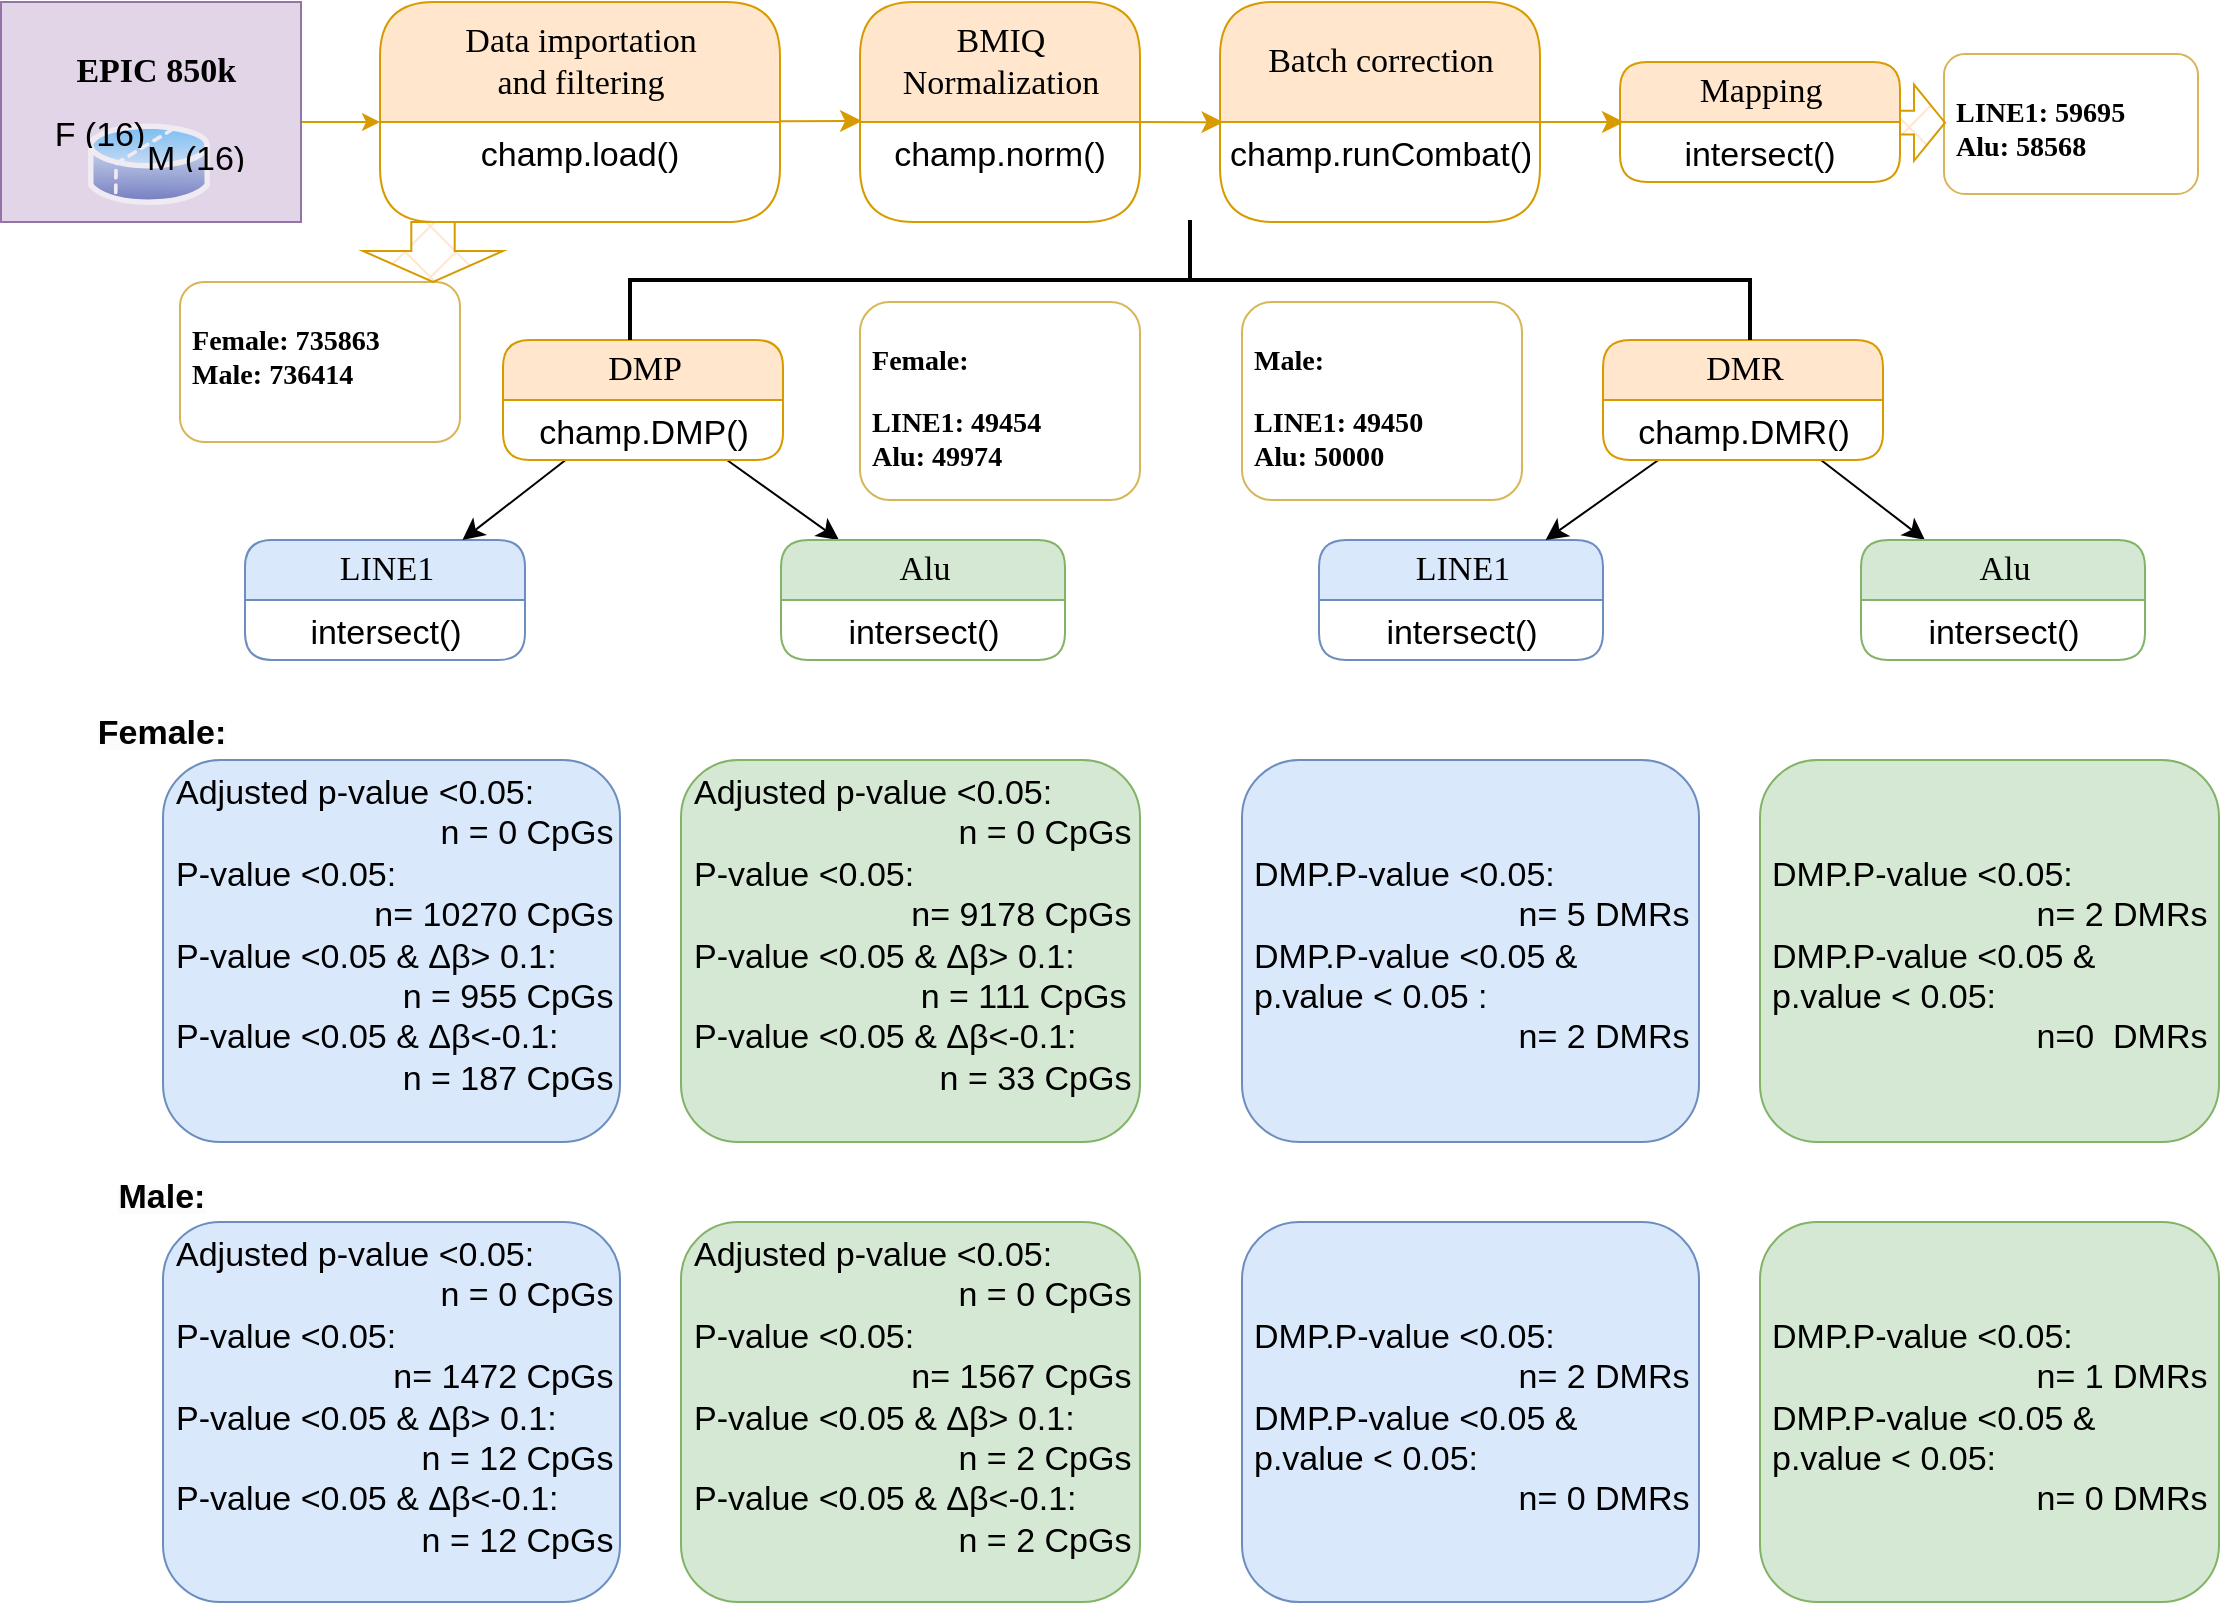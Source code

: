 <mxfile version="22.1.11" type="github">
  <diagram name="Page-1" id="52a04d89-c75d-2922-d76d-85b35f80e030">
    <mxGraphModel dx="1687" dy="868" grid="1" gridSize="10" guides="1" tooltips="1" connect="1" arrows="1" fold="1" page="1" pageScale="1" pageWidth="1169" pageHeight="827" background="none" math="0" shadow="0">
      <root>
        <mxCell id="0" />
        <mxCell id="1" parent="0" />
        <mxCell id="PiLLIViu-KGksXQ55iEi-2" style="edgeStyle=orthogonalEdgeStyle;rounded=0;orthogonalLoop=1;jettySize=auto;html=1;exitX=1;exitY=0.5;exitDx=0;exitDy=0;entryX=0;entryY=0.5;entryDx=0;entryDy=0;fillColor=#ffe6cc;strokeColor=#d79b00;" edge="1" parent="1">
          <mxGeometry relative="1" as="geometry">
            <mxPoint x="168.5" y="70" as="sourcePoint" />
            <mxPoint x="208" y="70" as="targetPoint" />
          </mxGeometry>
        </mxCell>
        <mxCell id="17472293e6e8944d-30" value="&lt;b style=&quot;font-size: 17px;&quot;&gt;&amp;nbsp;EPIC 850k&lt;br&gt;&lt;br&gt;&lt;br&gt;&lt;/b&gt;" style="whiteSpace=wrap;html=1;rounded=0;shadow=0;comic=0;labelBackgroundColor=none;strokeWidth=1;fontFamily=Verdana;fontSize=12;align=center;fillColor=#e1d5e7;strokeColor=#9673a6;" parent="1" vertex="1">
          <mxGeometry x="18.5" y="10" width="150" height="110" as="geometry" />
        </mxCell>
        <mxCell id="1fdf3b25b50cf41e-1" value="&lt;font style=&quot;font-size: 17px;&quot;&gt;Data importation &lt;br&gt;and filtering&lt;/font&gt;" style="swimlane;html=1;fontStyle=0;childLayout=stackLayout;horizontal=1;startSize=60;fillColor=#ffe6cc;horizontalStack=0;resizeParent=1;resizeLast=0;collapsible=1;marginBottom=0;swimlaneFillColor=#ffffff;align=center;rounded=1;shadow=0;comic=0;labelBackgroundColor=none;strokeWidth=1;fontFamily=Verdana;fontSize=12;strokeColor=#d79b00;" parent="1" vertex="1">
          <mxGeometry x="208" y="10" width="200" height="110" as="geometry">
            <mxRectangle x="210" y="40" width="220" height="30" as="alternateBounds" />
          </mxGeometry>
        </mxCell>
        <mxCell id="1fdf3b25b50cf41e-2" value="&lt;font style=&quot;font-size: 17px;&quot;&gt;champ.load()&lt;/font&gt;" style="text;html=1;spacingLeft=4;spacingRight=4;whiteSpace=wrap;overflow=hidden;rotatable=0;points=[[0,0.5],[1,0.5]];portConstraint=eastwest;align=center;rounded=1;" parent="1fdf3b25b50cf41e-1" vertex="1">
          <mxGeometry y="60" width="200" height="40" as="geometry" />
        </mxCell>
        <mxCell id="1fdf3b25b50cf41e-7" value="&lt;font style=&quot;font-size: 17px;&quot;&gt;BMIQ &lt;br&gt;Normalization&lt;/font&gt;" style="swimlane;html=1;fontStyle=0;childLayout=stackLayout;horizontal=1;startSize=60;fillColor=#ffe6cc;horizontalStack=0;resizeParent=1;resizeLast=0;collapsible=1;marginBottom=0;swimlaneFillColor=#ffffff;align=center;rounded=1;shadow=0;comic=0;labelBackgroundColor=none;strokeWidth=1;fontFamily=Verdana;fontSize=12;strokeColor=#d79b00;" parent="1" vertex="1">
          <mxGeometry x="448" y="10" width="140" height="110" as="geometry" />
        </mxCell>
        <mxCell id="1fdf3b25b50cf41e-8" value="&lt;font style=&quot;font-size: 17px;&quot;&gt;champ.norm()&lt;/font&gt;" style="text;html=1;spacingLeft=4;spacingRight=4;whiteSpace=wrap;overflow=hidden;rotatable=0;points=[[0,0.5],[1,0.5]];portConstraint=eastwest;align=center;rounded=1;" parent="1fdf3b25b50cf41e-7" vertex="1">
          <mxGeometry y="60" width="140" height="40" as="geometry" />
        </mxCell>
        <mxCell id="1fdf3b25b50cf41e-9" value="&lt;font style=&quot;font-size: 17px;&quot;&gt;Mapping&lt;/font&gt;" style="swimlane;html=1;fontStyle=0;childLayout=stackLayout;horizontal=1;startSize=30;fillColor=#ffe6cc;horizontalStack=0;resizeParent=1;resizeLast=0;collapsible=1;marginBottom=0;swimlaneFillColor=#ffffff;align=center;rounded=1;shadow=0;comic=0;labelBackgroundColor=none;strokeWidth=1;fontFamily=Verdana;fontSize=12;strokeColor=#d79b00;" parent="1" vertex="1">
          <mxGeometry x="828" y="40" width="140" height="60" as="geometry" />
        </mxCell>
        <mxCell id="1fdf3b25b50cf41e-10" value="&lt;font style=&quot;font-size: 17px;&quot;&gt;intersect()&lt;/font&gt;" style="text;html=1;spacingLeft=4;spacingRight=4;whiteSpace=wrap;overflow=hidden;rotatable=0;points=[[0,0.5],[1,0.5]];portConstraint=eastwest;align=center;rounded=1;" parent="1fdf3b25b50cf41e-9" vertex="1">
          <mxGeometry y="30" width="140" height="30" as="geometry" />
        </mxCell>
        <mxCell id="1fdf3b25b50cf41e-17" value="&lt;font style=&quot;font-size: 17px;&quot;&gt;LINE1&lt;/font&gt;" style="swimlane;html=1;fontStyle=0;childLayout=stackLayout;horizontal=1;startSize=30;fillColor=#dae8fc;horizontalStack=0;resizeParent=1;resizeLast=0;collapsible=1;marginBottom=0;swimlaneFillColor=#ffffff;align=center;rounded=1;shadow=0;comic=0;labelBackgroundColor=none;strokeWidth=1;fontFamily=Verdana;fontSize=12;strokeColor=#6c8ebf;" parent="1" vertex="1">
          <mxGeometry x="140.5" y="279" width="140" height="60" as="geometry" />
        </mxCell>
        <mxCell id="4qwCoFZ07J---frFrzl5-16" value="&lt;font style=&quot;font-size: 17px;&quot;&gt;intersect()&lt;/font&gt;" style="text;html=1;strokeColor=none;fillColor=none;spacingLeft=4;spacingRight=4;whiteSpace=wrap;overflow=hidden;rotatable=0;points=[[0,0.5],[1,0.5]];portConstraint=eastwest;align=center;" parent="1fdf3b25b50cf41e-17" vertex="1">
          <mxGeometry y="30" width="140" height="30" as="geometry" />
        </mxCell>
        <mxCell id="1fdf3b25b50cf41e-44" style="edgeStyle=none;html=1;labelBackgroundColor=none;startFill=0;startSize=8;endFill=1;endSize=8;fontFamily=Verdana;fontSize=12;" parent="1" source="1fdf3b25b50cf41e-19" target="1fdf3b25b50cf41e-21" edge="1">
          <mxGeometry relative="1" as="geometry" />
        </mxCell>
        <mxCell id="1fdf3b25b50cf41e-48" style="edgeStyle=none;html=1;labelBackgroundColor=none;startFill=0;startSize=8;endFill=1;endSize=8;fontFamily=Verdana;fontSize=12;" parent="1" source="1fdf3b25b50cf41e-19" target="1fdf3b25b50cf41e-17" edge="1">
          <mxGeometry relative="1" as="geometry" />
        </mxCell>
        <mxCell id="1fdf3b25b50cf41e-19" value="&lt;font style=&quot;font-size: 17px;&quot;&gt;DMP&lt;/font&gt;" style="swimlane;html=1;fontStyle=0;childLayout=stackLayout;horizontal=1;startSize=30;fillColor=#ffe6cc;horizontalStack=0;resizeParent=1;resizeLast=0;collapsible=1;marginBottom=0;swimlaneFillColor=#ffffff;align=center;rounded=1;shadow=0;comic=0;labelBackgroundColor=none;strokeWidth=1;fontFamily=Verdana;fontSize=12;strokeColor=#d79b00;" parent="1" vertex="1">
          <mxGeometry x="269.5" y="179" width="140" height="60" as="geometry" />
        </mxCell>
        <mxCell id="1fdf3b25b50cf41e-20" value="&lt;font style=&quot;font-size: 17px;&quot;&gt;champ.DMP()&lt;/font&gt;" style="text;html=1;spacingLeft=4;spacingRight=4;whiteSpace=wrap;overflow=hidden;rotatable=0;points=[[0,0.5],[1,0.5]];portConstraint=eastwest;align=center;rounded=1;" parent="1fdf3b25b50cf41e-19" vertex="1">
          <mxGeometry y="30" width="140" height="30" as="geometry" />
        </mxCell>
        <mxCell id="1fdf3b25b50cf41e-21" value="&lt;font style=&quot;font-size: 17px;&quot;&gt;Alu&lt;/font&gt;" style="swimlane;html=1;fontStyle=0;childLayout=stackLayout;horizontal=1;startSize=30;fillColor=#d5e8d4;horizontalStack=0;resizeParent=1;resizeLast=0;collapsible=1;marginBottom=0;swimlaneFillColor=#ffffff;align=center;rounded=1;shadow=0;comic=0;labelBackgroundColor=none;strokeWidth=1;fontFamily=Verdana;fontSize=12;strokeColor=#82b366;" parent="1" vertex="1">
          <mxGeometry x="408.5" y="279" width="142" height="60" as="geometry" />
        </mxCell>
        <mxCell id="4qwCoFZ07J---frFrzl5-17" value="&lt;font style=&quot;font-size: 17px;&quot;&gt;intersect()&lt;/font&gt;" style="text;html=1;strokeColor=none;fillColor=none;spacingLeft=4;spacingRight=4;whiteSpace=wrap;overflow=hidden;rotatable=0;points=[[0,0.5],[1,0.5]];portConstraint=eastwest;align=center;" parent="1fdf3b25b50cf41e-21" vertex="1">
          <mxGeometry y="30" width="142" height="30" as="geometry" />
        </mxCell>
        <mxCell id="4qwCoFZ07J---frFrzl5-2" style="edgeStyle=none;html=1;labelBackgroundColor=none;startFill=0;startSize=8;endFill=1;endSize=8;fontFamily=Verdana;fontSize=12;entryX=0.007;entryY=-0.012;entryDx=0;entryDy=0;entryPerimeter=0;fillColor=#ffe6cc;strokeColor=#d79b00;exitX=1;exitY=0.542;exitDx=0;exitDy=0;exitPerimeter=0;" parent="1" target="1fdf3b25b50cf41e-8" edge="1" source="1fdf3b25b50cf41e-1">
          <mxGeometry relative="1" as="geometry">
            <mxPoint x="413" y="60" as="sourcePoint" />
            <mxPoint x="442" y="59.5" as="targetPoint" />
          </mxGeometry>
        </mxCell>
        <mxCell id="4qwCoFZ07J---frFrzl5-7" value="&lt;font style=&quot;font-size: 17px;&quot;&gt;LINE1&lt;/font&gt;" style="swimlane;html=1;fontStyle=0;childLayout=stackLayout;horizontal=1;startSize=30;fillColor=#dae8fc;horizontalStack=0;resizeParent=1;resizeLast=0;collapsible=1;marginBottom=0;swimlaneFillColor=#ffffff;align=center;rounded=1;shadow=0;comic=0;labelBackgroundColor=none;strokeWidth=1;fontFamily=Verdana;fontSize=12;strokeColor=#6c8ebf;" parent="1" vertex="1">
          <mxGeometry x="677.5" y="279" width="142" height="60" as="geometry" />
        </mxCell>
        <mxCell id="4qwCoFZ07J---frFrzl5-18" value="&lt;font style=&quot;font-size: 17px;&quot;&gt;intersect()&lt;/font&gt;" style="text;html=1;strokeColor=none;fillColor=none;spacingLeft=4;spacingRight=4;whiteSpace=wrap;overflow=hidden;rotatable=0;points=[[0,0.5],[1,0.5]];portConstraint=eastwest;align=center;" parent="4qwCoFZ07J---frFrzl5-7" vertex="1">
          <mxGeometry y="30" width="142" height="30" as="geometry" />
        </mxCell>
        <mxCell id="4qwCoFZ07J---frFrzl5-9" style="edgeStyle=none;html=1;labelBackgroundColor=none;startFill=0;startSize=8;endFill=1;endSize=8;fontFamily=Verdana;fontSize=12;" parent="1" source="4qwCoFZ07J---frFrzl5-11" target="4qwCoFZ07J---frFrzl5-13" edge="1">
          <mxGeometry relative="1" as="geometry" />
        </mxCell>
        <mxCell id="4qwCoFZ07J---frFrzl5-10" style="edgeStyle=none;html=1;labelBackgroundColor=none;startFill=0;startSize=8;endFill=1;endSize=8;fontFamily=Verdana;fontSize=12;" parent="1" source="4qwCoFZ07J---frFrzl5-11" target="4qwCoFZ07J---frFrzl5-7" edge="1">
          <mxGeometry relative="1" as="geometry" />
        </mxCell>
        <mxCell id="4qwCoFZ07J---frFrzl5-11" value="&lt;font style=&quot;font-size: 17px;&quot;&gt;DMR&lt;/font&gt;" style="swimlane;html=1;fontStyle=0;childLayout=stackLayout;horizontal=1;startSize=30;fillColor=#ffe6cc;horizontalStack=0;resizeParent=1;resizeLast=0;collapsible=1;marginBottom=0;swimlaneFillColor=#ffffff;align=center;rounded=1;shadow=0;comic=0;labelBackgroundColor=none;strokeWidth=1;fontFamily=Verdana;fontSize=12;strokeColor=#d79b00;" parent="1" vertex="1">
          <mxGeometry x="819.5" y="179" width="140" height="60" as="geometry" />
        </mxCell>
        <mxCell id="4qwCoFZ07J---frFrzl5-12" value="&lt;font style=&quot;font-size: 17px;&quot;&gt;champ.DMR()&lt;/font&gt;" style="text;html=1;spacingLeft=4;spacingRight=4;whiteSpace=wrap;overflow=hidden;rotatable=0;points=[[0,0.5],[1,0.5]];portConstraint=eastwest;align=center;rounded=1;" parent="4qwCoFZ07J---frFrzl5-11" vertex="1">
          <mxGeometry y="30" width="140" height="30" as="geometry" />
        </mxCell>
        <mxCell id="4qwCoFZ07J---frFrzl5-13" value="&lt;font style=&quot;font-size: 17px;&quot;&gt;Alu&lt;/font&gt;" style="swimlane;html=1;fontStyle=0;childLayout=stackLayout;horizontal=1;startSize=30;fillColor=#d5e8d4;horizontalStack=0;resizeParent=1;resizeLast=0;collapsible=1;marginBottom=0;swimlaneFillColor=#ffffff;align=center;rounded=1;shadow=0;comic=0;labelBackgroundColor=none;strokeWidth=1;fontFamily=Verdana;fontSize=12;strokeColor=#82b366;" parent="1" vertex="1">
          <mxGeometry x="948.5" y="279" width="142" height="60" as="geometry" />
        </mxCell>
        <mxCell id="4qwCoFZ07J---frFrzl5-19" value="&lt;font style=&quot;font-size: 17px;&quot;&gt;intersect()&lt;/font&gt;" style="text;html=1;strokeColor=none;fillColor=none;spacingLeft=4;spacingRight=4;whiteSpace=wrap;overflow=hidden;rotatable=0;points=[[0,0.5],[1,0.5]];portConstraint=eastwest;align=center;" parent="4qwCoFZ07J---frFrzl5-13" vertex="1">
          <mxGeometry y="30" width="142" height="30" as="geometry" />
        </mxCell>
        <mxCell id="4qwCoFZ07J---frFrzl5-38" value="&lt;font style=&quot;font-size: 17px;&quot;&gt;Adjusted p-value &amp;lt;0.05: &lt;br&gt;&amp;nbsp; &amp;nbsp; &amp;nbsp; &amp;nbsp; &amp;nbsp; &amp;nbsp; &amp;nbsp; &amp;nbsp; &amp;nbsp; &amp;nbsp; &amp;nbsp; &amp;nbsp; &amp;nbsp; &amp;nbsp; n = 0 CpGs &lt;br&gt;P-value &amp;lt;0.05: &lt;br&gt;&amp;nbsp; &amp;nbsp; &amp;nbsp; &amp;nbsp; &amp;nbsp; &amp;nbsp; &amp;nbsp; &amp;nbsp; &amp;nbsp; &amp;nbsp; &amp;nbsp;n= 10270 CpGs&lt;br&gt;P-value &amp;lt;0.05 &amp;amp; Δβ&amp;gt; 0.1:&lt;br&gt;&amp;nbsp; &amp;nbsp; &amp;nbsp; &amp;nbsp; &amp;nbsp; &amp;nbsp; &amp;nbsp; &amp;nbsp; &amp;nbsp; &amp;nbsp; &amp;nbsp; &amp;nbsp; n = 955 CpGs&lt;br&gt;P-value &amp;lt;0.05 &amp;amp; Δβ&amp;lt;-0.1: &lt;br&gt;&amp;nbsp; &amp;nbsp; &amp;nbsp; &amp;nbsp; &amp;nbsp; &amp;nbsp; &amp;nbsp; &amp;nbsp; &amp;nbsp; &amp;nbsp; &amp;nbsp; &amp;nbsp; n = 187 CpGs&lt;/font&gt;" style="text;html=1;spacingLeft=4;spacingRight=4;whiteSpace=wrap;overflow=hidden;rotatable=0;points=[[0,0.5],[1,0.5]];portConstraint=eastwest;align=left;rounded=1;fillColor=#dae8fc;strokeColor=#6c8ebf;" parent="1" vertex="1">
          <mxGeometry x="99.5" y="389" width="228.5" height="191" as="geometry" />
        </mxCell>
        <mxCell id="4qwCoFZ07J---frFrzl5-40" value="&lt;span style=&quot;color: rgb(0, 0, 0); font-family: Helvetica; font-style: normal; font-variant-ligatures: normal; font-variant-caps: normal; letter-spacing: normal; orphans: 2; text-indent: 0px; text-transform: none; widows: 2; word-spacing: 0px; -webkit-text-stroke-width: 0px; background-color: rgb(251, 251, 251); text-decoration-thickness: initial; text-decoration-style: initial; text-decoration-color: initial; float: none; display: inline !important;&quot;&gt;&lt;font style=&quot;font-size: 17px;&quot;&gt;Female:&lt;/font&gt;&lt;/span&gt;" style="text;whiteSpace=wrap;html=1;fontSize=12;fontFamily=Helvetica;fontColor=default;align=center;fontStyle=1" parent="1" vertex="1">
          <mxGeometry x="59" y="359" width="80" height="30" as="geometry" />
        </mxCell>
        <mxCell id="4qwCoFZ07J---frFrzl5-41" value="&lt;span style=&quot;color: rgb(0, 0, 0); font-family: Helvetica; font-style: normal; font-variant-ligatures: normal; font-variant-caps: normal; letter-spacing: normal; orphans: 2; text-indent: 0px; text-transform: none; widows: 2; word-spacing: 0px; -webkit-text-stroke-width: 0px; background-color: rgb(251, 251, 251); text-decoration-thickness: initial; text-decoration-style: initial; text-decoration-color: initial; float: none; display: inline !important;&quot;&gt;&lt;font style=&quot;font-size: 17px;&quot;&gt;Male:&lt;/font&gt;&lt;/span&gt;" style="text;whiteSpace=wrap;html=1;fontSize=12;fontFamily=Helvetica;fontColor=default;align=center;fontStyle=1" parent="1" vertex="1">
          <mxGeometry x="59" y="591" width="80" height="30" as="geometry" />
        </mxCell>
        <mxCell id="4qwCoFZ07J---frFrzl5-49" value="&lt;font style=&quot;font-size: 17px;&quot;&gt;Adjusted p-value &amp;lt;0.05: &lt;br&gt;&amp;nbsp; &amp;nbsp; &amp;nbsp; &amp;nbsp; &amp;nbsp; &amp;nbsp; &amp;nbsp; &amp;nbsp; &amp;nbsp; &amp;nbsp; &amp;nbsp; &amp;nbsp; &amp;nbsp; &amp;nbsp; n = 0 CpGs &lt;br&gt;P-value &amp;lt;0.05: &lt;br&gt;&amp;nbsp; &amp;nbsp; &amp;nbsp; &amp;nbsp; &amp;nbsp; &amp;nbsp; &amp;nbsp; &amp;nbsp; &amp;nbsp; &amp;nbsp; &amp;nbsp; &amp;nbsp;n= 9178 CpGs&lt;br&gt;P-value &amp;lt;0.05 &amp;amp; Δβ&amp;gt; 0.1:&lt;br&gt;&amp;nbsp; &amp;nbsp; &amp;nbsp; &amp;nbsp; &amp;nbsp; &amp;nbsp; &amp;nbsp; &amp;nbsp; &amp;nbsp; &amp;nbsp; &amp;nbsp; &amp;nbsp; n = 111 CpGs&lt;br&gt;P-value &amp;lt;0.05 &amp;amp; Δβ&amp;lt;-0.1: &lt;br&gt;&amp;nbsp; &amp;nbsp; &amp;nbsp; &amp;nbsp; &amp;nbsp; &amp;nbsp; &amp;nbsp; &amp;nbsp; &amp;nbsp; &amp;nbsp; &amp;nbsp; &amp;nbsp; &amp;nbsp; n = 33 CpGs&lt;/font&gt;" style="text;html=1;spacingLeft=4;spacingRight=4;whiteSpace=wrap;overflow=hidden;rotatable=0;points=[[0,0.5],[1,0.5]];portConstraint=eastwest;align=left;rounded=1;fillColor=#d5e8d4;strokeColor=#82b366;" parent="1" vertex="1">
          <mxGeometry x="358.5" y="389" width="229.5" height="191" as="geometry" />
        </mxCell>
        <mxCell id="Ja_EyhXRywDoUnEthyH--2" value="&lt;h3&gt;&lt;font face=&quot;Verdana&quot;&gt;&lt;span style=&quot;background-color: initial;&quot;&gt;Female: 735863&lt;br&gt;&lt;/span&gt;&lt;/font&gt;&lt;font face=&quot;Verdana&quot;&gt;&lt;span style=&quot;background-color: initial;&quot;&gt;Male: 736414&lt;/span&gt;&lt;/font&gt;&lt;/h3&gt;" style="text;html=1;spacingLeft=4;spacingRight=4;whiteSpace=wrap;overflow=hidden;rotatable=0;points=[[0,0.5],[1,0.5]];portConstraint=eastwest;align=left;rounded=1;fillColor=default;strokeColor=#d6b656;fillStyle=cross-hatch;" parent="1" vertex="1">
          <mxGeometry x="108" y="150" width="140" height="80" as="geometry" />
        </mxCell>
        <mxCell id="kF38xr9CEb3hzS80Rq1o-1" value="" style="html=1;shadow=0;dashed=0;align=center;verticalAlign=middle;shape=mxgraph.arrows2.arrow;dy=0.69;dx=15.5;direction=south;notch=0;fillColor=#ffe6cc;strokeColor=#d79b00;fillStyle=cross-hatch;" parent="1" vertex="1">
          <mxGeometry x="199.5" y="120" width="70" height="30" as="geometry" />
        </mxCell>
        <mxCell id="kF38xr9CEb3hzS80Rq1o-2" value="&lt;h3&gt;&lt;font face=&quot;Verdana&quot;&gt;&lt;span style=&quot;background-color: initial;&quot;&gt;LINE1: 59695&lt;br&gt;&lt;/span&gt;&lt;/font&gt;&lt;font face=&quot;Verdana&quot;&gt;&lt;span style=&quot;background-color: initial;&quot;&gt;Alu: 58568&lt;/span&gt;&lt;/font&gt;&lt;/h3&gt;" style="text;html=1;spacingLeft=4;spacingRight=4;whiteSpace=wrap;overflow=hidden;rotatable=0;points=[[0,0.5],[1,0.5]];portConstraint=eastwest;align=left;rounded=1;fillColor=default;strokeColor=#d6b656;fillStyle=cross-hatch;" parent="1" vertex="1">
          <mxGeometry x="990" y="36" width="127" height="70" as="geometry" />
        </mxCell>
        <mxCell id="kF38xr9CEb3hzS80Rq1o-5" value="&lt;font style=&quot;font-size: 17px;&quot;&gt;Batch correction&lt;/font&gt;" style="swimlane;html=1;fontStyle=0;childLayout=stackLayout;horizontal=1;startSize=60;fillColor=#ffe6cc;horizontalStack=0;resizeParent=1;resizeLast=0;collapsible=1;marginBottom=0;swimlaneFillColor=#ffffff;align=center;rounded=1;shadow=0;comic=0;labelBackgroundColor=none;strokeWidth=1;fontFamily=Verdana;fontSize=12;strokeColor=#d79b00;" parent="1" vertex="1">
          <mxGeometry x="628" y="10" width="160" height="110" as="geometry" />
        </mxCell>
        <mxCell id="kF38xr9CEb3hzS80Rq1o-6" value="&lt;font style=&quot;font-size: 17px;&quot;&gt;champ.runCombat()&lt;/font&gt;" style="text;html=1;spacingLeft=4;spacingRight=4;whiteSpace=wrap;overflow=hidden;rotatable=0;points=[[0,0.5],[1,0.5]];portConstraint=eastwest;align=center;rounded=1;" parent="kF38xr9CEb3hzS80Rq1o-5" vertex="1">
          <mxGeometry y="60" width="160" height="30" as="geometry" />
        </mxCell>
        <mxCell id="kF38xr9CEb3hzS80Rq1o-7" style="edgeStyle=none;html=1;labelBackgroundColor=none;startFill=0;startSize=8;endFill=1;endSize=8;fontFamily=Verdana;fontSize=12;entryX=0.011;entryY=0.003;entryDx=0;entryDy=0;fillColor=#ffe6cc;strokeColor=#d79b00;entryPerimeter=0;" parent="1" target="kF38xr9CEb3hzS80Rq1o-6" edge="1">
          <mxGeometry relative="1" as="geometry">
            <mxPoint x="513" y="150" as="targetPoint" />
            <mxPoint x="588" y="70" as="sourcePoint" />
          </mxGeometry>
        </mxCell>
        <mxCell id="kF38xr9CEb3hzS80Rq1o-8" value="" style="html=1;shadow=0;dashed=0;align=center;verticalAlign=middle;shape=mxgraph.arrows2.arrow;dy=0.69;dx=15.5;direction=south;notch=0;fillColor=#ffe6cc;strokeColor=#d79b00;fillStyle=cross-hatch;rotation=-90;" parent="1" vertex="1">
          <mxGeometry x="960.19" y="59.07" width="38.13" height="22.5" as="geometry" />
        </mxCell>
        <mxCell id="kF38xr9CEb3hzS80Rq1o-9" value="&lt;font style=&quot;font-size: 17px;&quot;&gt;Adjusted p-value &amp;lt;0.05: &lt;br&gt;&amp;nbsp; &amp;nbsp; &amp;nbsp; &amp;nbsp; &amp;nbsp; &amp;nbsp; &amp;nbsp; &amp;nbsp; &amp;nbsp; &amp;nbsp; &amp;nbsp; &amp;nbsp; &amp;nbsp; &amp;nbsp; n = 0 CpGs &lt;br&gt;P-value &amp;lt;0.05: &lt;br&gt;&amp;nbsp; &amp;nbsp; &amp;nbsp; &amp;nbsp; &amp;nbsp; &amp;nbsp; &amp;nbsp; &amp;nbsp; &amp;nbsp; &amp;nbsp; &amp;nbsp; &amp;nbsp;n= 1472 CpGs&lt;br&gt;P-value &amp;lt;0.05 &amp;amp; Δβ&amp;gt; 0.1:&lt;br&gt;&amp;nbsp; &amp;nbsp; &amp;nbsp; &amp;nbsp; &amp;nbsp; &amp;nbsp; &amp;nbsp; &amp;nbsp; &amp;nbsp; &amp;nbsp; &amp;nbsp; &amp;nbsp; &amp;nbsp; n = 12 CpGs&lt;br&gt;P-value &amp;lt;0.05 &amp;amp; Δβ&amp;lt;-0.1: &lt;br&gt;&amp;nbsp; &amp;nbsp; &amp;nbsp; &amp;nbsp; &amp;nbsp; &amp;nbsp; &amp;nbsp; &amp;nbsp; &amp;nbsp; &amp;nbsp; &amp;nbsp; &amp;nbsp; &amp;nbsp; n = 12 CpGs&lt;/font&gt;" style="text;html=1;spacingLeft=4;spacingRight=4;whiteSpace=wrap;overflow=hidden;rotatable=0;points=[[0,0.5],[1,0.5]];portConstraint=eastwest;align=left;rounded=1;fillColor=#dae8fc;strokeColor=#6c8ebf;" parent="1" vertex="1">
          <mxGeometry x="99.5" y="620" width="228.5" height="190" as="geometry" />
        </mxCell>
        <mxCell id="kF38xr9CEb3hzS80Rq1o-10" value="&lt;font style=&quot;font-size: 17px;&quot;&gt;Adjusted p-value &amp;lt;0.05: &lt;br&gt;&amp;nbsp; &amp;nbsp; &amp;nbsp; &amp;nbsp; &amp;nbsp; &amp;nbsp; &amp;nbsp; &amp;nbsp; &amp;nbsp; &amp;nbsp; &amp;nbsp; &amp;nbsp; &amp;nbsp; &amp;nbsp; n = 0 CpGs &lt;br&gt;P-value &amp;lt;0.05: &lt;br&gt;&amp;nbsp; &amp;nbsp; &amp;nbsp; &amp;nbsp; &amp;nbsp; &amp;nbsp; &amp;nbsp; &amp;nbsp; &amp;nbsp; &amp;nbsp; &amp;nbsp; &amp;nbsp;n= 1567 CpGs&lt;br&gt;P-value &amp;lt;0.05 &amp;amp; Δβ&amp;gt; 0.1:&lt;br&gt;&amp;nbsp; &amp;nbsp; &amp;nbsp; &amp;nbsp; &amp;nbsp; &amp;nbsp; &amp;nbsp; &amp;nbsp; &amp;nbsp; &amp;nbsp; &amp;nbsp; &amp;nbsp; &amp;nbsp; &amp;nbsp; n = 2 CpGs&lt;br&gt;P-value &amp;lt;0.05 &amp;amp; Δβ&amp;lt;-0.1: &lt;br&gt;&amp;nbsp; &amp;nbsp; &amp;nbsp; &amp;nbsp; &amp;nbsp; &amp;nbsp; &amp;nbsp; &amp;nbsp; &amp;nbsp; &amp;nbsp; &amp;nbsp; &amp;nbsp; &amp;nbsp; &amp;nbsp; n = 2 CpGs&lt;/font&gt;" style="text;html=1;spacingLeft=4;spacingRight=4;whiteSpace=wrap;overflow=hidden;rotatable=0;points=[[0,0.5],[1,0.5]];portConstraint=eastwest;align=left;rounded=1;fillColor=#d5e8d4;strokeColor=#82b366;" parent="1" vertex="1">
          <mxGeometry x="358.5" y="620" width="229.5" height="190" as="geometry" />
        </mxCell>
        <mxCell id="kF38xr9CEb3hzS80Rq1o-11" value="&lt;font style=&quot;font-size: 17px;&quot;&gt;&lt;br&gt;&lt;br&gt;DMP.P-value &amp;lt;0.05: &lt;br&gt;&amp;nbsp; &amp;nbsp; &amp;nbsp; &amp;nbsp; &amp;nbsp; &amp;nbsp; &amp;nbsp; &amp;nbsp; &amp;nbsp; &amp;nbsp; &amp;nbsp; &amp;nbsp; &amp;nbsp; &amp;nbsp; n= 5 DMRs&lt;br&gt;DMP.P-value &amp;lt;0.05 &amp;amp; p.value &amp;lt; 0.05&amp;nbsp;:&amp;nbsp; &amp;nbsp; &amp;nbsp; &amp;nbsp; &amp;nbsp; &amp;nbsp; &amp;nbsp; &amp;nbsp; &amp;nbsp; &amp;nbsp; &amp;nbsp; &amp;nbsp; &amp;nbsp; &amp;nbsp; &amp;nbsp; &amp;nbsp; &amp;nbsp; &amp;nbsp; &amp;nbsp; &amp;nbsp; &amp;nbsp; &amp;nbsp; &amp;nbsp; &amp;nbsp; &amp;nbsp; n= 2 DMRs&lt;/font&gt;" style="text;html=1;spacingLeft=4;spacingRight=4;whiteSpace=wrap;overflow=hidden;rotatable=0;points=[[0,0.5],[1,0.5]];portConstraint=eastwest;align=left;rounded=1;fillColor=#dae8fc;strokeColor=#6c8ebf;" parent="1" vertex="1">
          <mxGeometry x="639" y="389" width="228.5" height="191" as="geometry" />
        </mxCell>
        <mxCell id="kF38xr9CEb3hzS80Rq1o-12" value="&lt;font style=&quot;font-size: 17px;&quot;&gt;&lt;br&gt;&lt;br&gt;DMP.P-value &amp;lt;0.05: &lt;br&gt;&amp;nbsp; &amp;nbsp; &amp;nbsp; &amp;nbsp; &amp;nbsp; &amp;nbsp; &amp;nbsp; &amp;nbsp; &amp;nbsp; &amp;nbsp; &amp;nbsp; &amp;nbsp; &amp;nbsp; &amp;nbsp; n= 2 DMRs&lt;br style=&quot;border-color: var(--border-color);&quot;&gt;DMP.P-value &amp;lt;0.05 &amp;amp; p.value &amp;lt; 0.05:&amp;nbsp; &amp;nbsp; &amp;nbsp; &amp;nbsp; &amp;nbsp; &amp;nbsp; &amp;nbsp; &amp;nbsp; &amp;nbsp; &amp;nbsp; &amp;nbsp; &amp;nbsp; &amp;nbsp; &amp;nbsp; &amp;nbsp; &amp;nbsp; &amp;nbsp; &amp;nbsp; &amp;nbsp; &amp;nbsp; &amp;nbsp; &amp;nbsp; &amp;nbsp; &amp;nbsp; &amp;nbsp; n=0&amp;nbsp; DMRs&lt;/font&gt;" style="text;html=1;spacingLeft=4;spacingRight=4;whiteSpace=wrap;overflow=hidden;rotatable=0;points=[[0,0.5],[1,0.5]];portConstraint=eastwest;align=left;rounded=1;fillColor=#d5e8d4;strokeColor=#82b366;" parent="1" vertex="1">
          <mxGeometry x="898" y="389" width="229.5" height="191" as="geometry" />
        </mxCell>
        <mxCell id="kF38xr9CEb3hzS80Rq1o-13" value="&lt;font style=&quot;font-size: 17px;&quot;&gt;&lt;br&gt;&lt;br&gt;DMP.P-value &amp;lt;0.05: &lt;br&gt;&amp;nbsp; &amp;nbsp; &amp;nbsp; &amp;nbsp; &amp;nbsp; &amp;nbsp; &amp;nbsp; &amp;nbsp; &amp;nbsp; &amp;nbsp; &amp;nbsp; &amp;nbsp; &amp;nbsp; &amp;nbsp; n= 2 DMRs&lt;br style=&quot;border-color: var(--border-color);&quot;&gt;DMP.P-value &amp;lt;0.05 &amp;amp; p.value &amp;lt; 0.05: &lt;br&gt;&amp;nbsp; &amp;nbsp; &amp;nbsp; &amp;nbsp; &amp;nbsp; &amp;nbsp; &amp;nbsp; &amp;nbsp; &amp;nbsp; &amp;nbsp; &amp;nbsp; &amp;nbsp; &amp;nbsp; &amp;nbsp; n= 0 DMRs&lt;/font&gt;" style="text;html=1;spacingLeft=4;spacingRight=4;whiteSpace=wrap;overflow=hidden;rotatable=0;points=[[0,0.5],[1,0.5]];portConstraint=eastwest;align=left;rounded=1;fillColor=#dae8fc;strokeColor=#6c8ebf;" parent="1" vertex="1">
          <mxGeometry x="639" y="620" width="228.5" height="190" as="geometry" />
        </mxCell>
        <mxCell id="kF38xr9CEb3hzS80Rq1o-14" value="&lt;font style=&quot;font-size: 17px;&quot;&gt;&lt;br&gt;&lt;br&gt;DMP.P-value &amp;lt;0.05: &lt;br&gt;&amp;nbsp; &amp;nbsp; &amp;nbsp; &amp;nbsp; &amp;nbsp; &amp;nbsp; &amp;nbsp; &amp;nbsp; &amp;nbsp; &amp;nbsp; &amp;nbsp; &amp;nbsp; &amp;nbsp; &amp;nbsp; n= 1 DMRs&lt;br style=&quot;border-color: var(--border-color);&quot;&gt;DMP.P-value &amp;lt;0.05 &amp;amp; p.value &amp;lt; 0.05: &lt;br&gt;&amp;nbsp; &amp;nbsp; &amp;nbsp; &amp;nbsp; &amp;nbsp; &amp;nbsp; &amp;nbsp; &amp;nbsp; &amp;nbsp; &amp;nbsp; &amp;nbsp; &amp;nbsp; &amp;nbsp; &amp;nbsp; n= 0 DMRs&lt;/font&gt;" style="text;html=1;spacingLeft=4;spacingRight=4;whiteSpace=wrap;overflow=hidden;rotatable=0;points=[[0,0.5],[1,0.5]];portConstraint=eastwest;align=left;rounded=1;fillColor=#d5e8d4;strokeColor=#82b366;" parent="1" vertex="1">
          <mxGeometry x="898" y="620" width="229.5" height="190" as="geometry" />
        </mxCell>
        <mxCell id="kF38xr9CEb3hzS80Rq1o-16" value="&lt;h3&gt;&lt;font face=&quot;Verdana&quot;&gt;&lt;span style=&quot;background-color: initial;&quot;&gt;Male:&lt;/span&gt;&lt;/font&gt;&lt;/h3&gt;&lt;h3&gt;&lt;font face=&quot;Verdana&quot;&gt;&lt;span style=&quot;background-color: initial;&quot;&gt;LINE1: 49450&lt;br&gt;&lt;/span&gt;&lt;/font&gt;&lt;font face=&quot;Verdana&quot;&gt;&lt;span style=&quot;background-color: initial;&quot;&gt;Alu: 50000&lt;/span&gt;&lt;/font&gt;&lt;/h3&gt;" style="text;html=1;spacingLeft=4;spacingRight=4;whiteSpace=wrap;overflow=hidden;rotatable=0;points=[[0,0.5],[1,0.5]];portConstraint=eastwest;align=left;rounded=1;fillColor=default;strokeColor=#d6b656;fillStyle=cross-hatch;" parent="1" vertex="1">
          <mxGeometry x="639" y="160" width="140" height="99" as="geometry" />
        </mxCell>
        <mxCell id="kF38xr9CEb3hzS80Rq1o-17" value="&lt;h3&gt;&lt;font face=&quot;Verdana&quot;&gt;&lt;span style=&quot;background-color: initial;&quot;&gt;Female:&lt;/span&gt;&lt;/font&gt;&lt;/h3&gt;&lt;h3&gt;&lt;font face=&quot;Verdana&quot;&gt;&lt;span style=&quot;background-color: initial;&quot;&gt;LINE1: 49454&lt;br&gt;&lt;/span&gt;&lt;/font&gt;&lt;font face=&quot;Verdana&quot;&gt;&lt;span style=&quot;background-color: initial;&quot;&gt;Alu: 49974&lt;/span&gt;&lt;/font&gt;&lt;/h3&gt;" style="text;html=1;spacingLeft=4;spacingRight=4;whiteSpace=wrap;overflow=hidden;rotatable=0;points=[[0,0.5],[1,0.5]];portConstraint=eastwest;align=left;rounded=1;fillColor=default;strokeColor=#d6b656;fillStyle=cross-hatch;" parent="1" vertex="1">
          <mxGeometry x="448" y="160" width="140" height="99" as="geometry" />
        </mxCell>
        <mxCell id="qbtU2bMe_HhItYjz29Yd-3" value="" style="group" vertex="1" connectable="0" parent="1">
          <mxGeometry x="48" y="60" width="100" height="53.68" as="geometry" />
        </mxCell>
        <mxCell id="4qwCoFZ07J---frFrzl5-33" value="" style="image;aspect=fixed;perimeter=ellipsePerimeter;html=1;align=center;shadow=0;dashed=0;spacingTop=3;image=img/lib/active_directory/database_partition_2.svg;verticalAlign=middle;rotation=0;opacity=50;" parent="qbtU2bMe_HhItYjz29Yd-3" vertex="1">
          <mxGeometry x="14" y="8.54" width="61" height="45.14" as="geometry" />
        </mxCell>
        <mxCell id="4qwCoFZ07J---frFrzl5-36" value="&lt;font style=&quot;font-size: 17px;&quot;&gt;F (16)&lt;/font&gt;" style="text;html=1;spacingLeft=4;spacingRight=4;whiteSpace=wrap;overflow=hidden;rotatable=0;points=[[0,0.5],[1,0.5]];portConstraint=eastwest;align=center;rounded=1;direction=west;" parent="qbtU2bMe_HhItYjz29Yd-3" vertex="1">
          <mxGeometry x="-10" width="60" height="20" as="geometry" />
        </mxCell>
        <mxCell id="4qwCoFZ07J---frFrzl5-37" value="&lt;font style=&quot;font-size: 17px;&quot;&gt;M (16)&lt;/font&gt;" style="text;html=1;spacingLeft=4;spacingRight=4;whiteSpace=wrap;overflow=hidden;rotatable=0;points=[[0,0.5],[1,0.5]];portConstraint=eastwest;align=center;rounded=1;direction=west;" parent="qbtU2bMe_HhItYjz29Yd-3" vertex="1">
          <mxGeometry x="36" y="11.54" width="64" height="20" as="geometry" />
        </mxCell>
        <mxCell id="PiLLIViu-KGksXQ55iEi-5" style="edgeStyle=none;html=1;labelBackgroundColor=none;startFill=0;startSize=8;endFill=1;endSize=8;fontFamily=Verdana;fontSize=12;entryX=0.011;entryY=0.003;entryDx=0;entryDy=0;fillColor=#ffe6cc;strokeColor=#d79b00;entryPerimeter=0;" edge="1" parent="1">
          <mxGeometry relative="1" as="geometry">
            <mxPoint x="830" y="70" as="targetPoint" />
            <mxPoint x="788" y="70" as="sourcePoint" />
          </mxGeometry>
        </mxCell>
        <mxCell id="PiLLIViu-KGksXQ55iEi-7" value="" style="strokeWidth=2;html=1;shape=mxgraph.flowchart.annotation_2;align=left;labelPosition=right;pointerEvents=1;rotation=90;" vertex="1" parent="1">
          <mxGeometry x="583" y="-131" width="60" height="560" as="geometry" />
        </mxCell>
      </root>
    </mxGraphModel>
  </diagram>
</mxfile>
